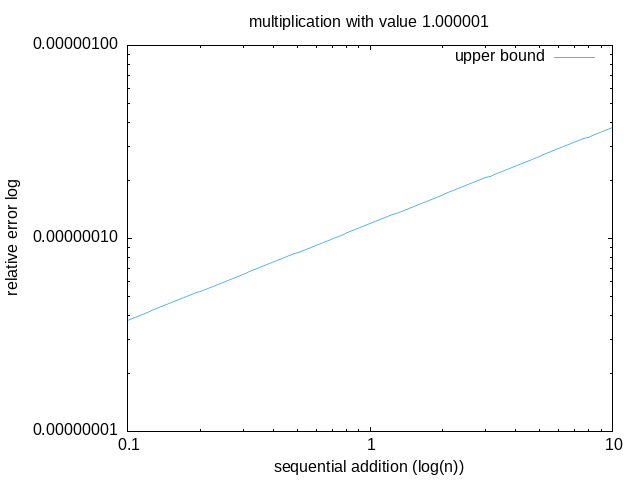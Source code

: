 a = 2 ** (-23)

set terminal png
set output 'plot/1.000001_multi.png'
set title 'multiplication with value 1.000001' 

set xlabel 'sequential addition (log(n))'
set ylabel 'relative error log'

set logscale x 10
set logscale y 10

SR = "./SR/SR_1.000001_1.stat"
UR = "./UR/UR_1.000001_1.err"

f(x) = a * x ** 0.5

plot SR using 1:2 with points pointsize 1.2 title 'SR', \
     UR with points pointsize 1.2 title 'UR', \
     f(x) with lines title 'upper bound' 


set terminal png
set output 'plot/1.000001_inner_product.png'
set title 'inner product with vectors value 1.000001' 

set xlabel 'vector size (log(n))'
set ylabel 'relative error log'

set logscale x 10
set logscale y 10

SR = "./SR/SR_1.000001_2.stat"
UR = "./UR/UR_1.000001_2.err"

f(x) = a * (x * 2) ** 0.5

plot SR using 1:2 with points pointsize 1.2 title 'SR', \
     UR with points pointsize 1.2 title 'UR', \
     f(x) with lines title 'upper bound' 


set terminal png
set output 'plot/1.000001_1000.png'
set title 'sum-product 1000 with vectors value 1.000001' 

set xlabel 'vector size (log(n))'
set ylabel 'relative error log'

set logscale x 10
set logscale y 10

SR = "./SR/SR_1.000001_1000.stat"
UR = "./UR/UR_1.000001_1000.err"

f(x) = a * (x * 1000) ** 0.5

plot SR using 1:2 with points pointsize 1.2 title 'SR', \
     UR with points pointsize 1.2 title 'UR', \
     f(x) with lines title 'upper bound' 


set terminal png
set output 'plot/1.000001_10000.png'
set title 'sum-product 10000 with vectors value 1.000001' 

set xlabel 'vector size (log(n))'
set ylabel 'relative error log'

set logscale x 10
set logscale y 10

SR = "./SR/SR_1.000001_10000.stat"
UR = "./UR/UR_1.000001_10000.err"

f(x) = a * (x * 10000) ** 0.5

plot SR using 1:2 with points pointsize 1.2 title 'SR', \
     UR with points pointsize 1.2 title 'UR', \
     f(x) with lines title 'upper bound' 



set terminal png
set output 'plot/1.000001_100000.png'
set title 'sum-product 100000 with vectors value 1.000001' 

set xlabel 'vector size (log(n))'
set ylabel 'relative error log'

set logscale x 10
set logscale y 10

SR = "./SR/SR_1.000001_100000.stat"
UR = "./UR/UR_1.000001_100000.err"

f(x) = a * (x * 100000) ** 0.5

plot SR using 1:2 with points pointsize 1.2 title 'SR', \
     UR with points pointsize 1.2 title 'UR', \
     f(x) with lines title 'upper bound' 


set terminal png
set output 'plot/1.000001_1000000.png'
set title 'sum-product 1000000 with vectors value 1.000001' 

set xlabel 'vector size (log(n))'
set ylabel 'relative error log'

set logscale x 10
set logscale y 10

SR = "./SR/SR_1.000001_1000000.stat"
UR = "./UR/UR_1.000001_1000000.err"

f(x) = a * (x * 1000000) ** 0.5

plot SR using 1:2 with points pointsize 1.2 title 'SR', \
     UR with points pointsize 1.2 title 'UR', \
     f(x) with lines title 'upper bound' 